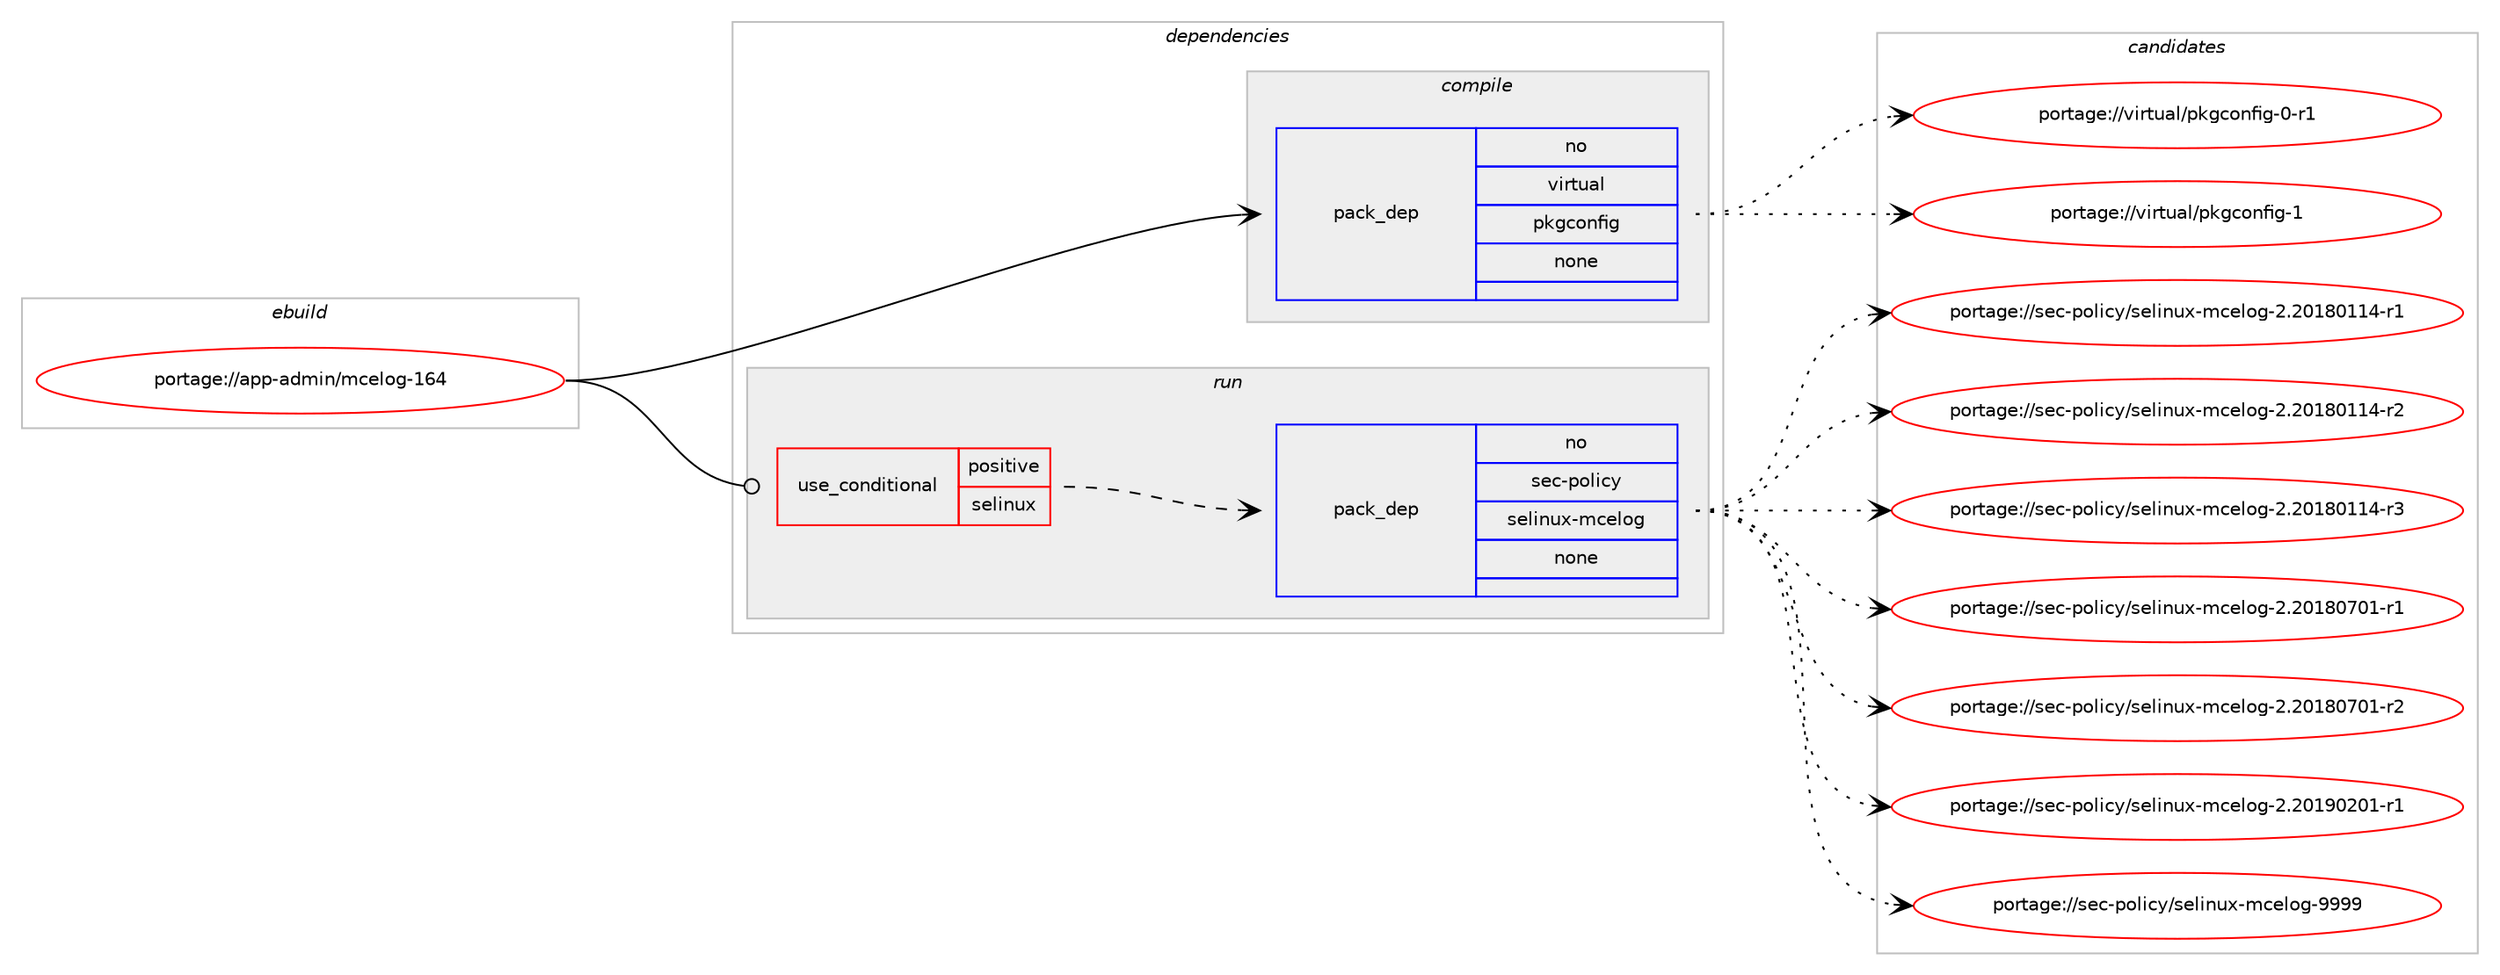 digraph prolog {

# *************
# Graph options
# *************

newrank=true;
concentrate=true;
compound=true;
graph [rankdir=LR,fontname=Helvetica,fontsize=10,ranksep=1.5];#, ranksep=2.5, nodesep=0.2];
edge  [arrowhead=vee];
node  [fontname=Helvetica,fontsize=10];

# **********
# The ebuild
# **********

subgraph cluster_leftcol {
color=gray;
label=<<i>ebuild</i>>;
id [label="portage://app-admin/mcelog-164", color=red, width=4, href="../app-admin/mcelog-164.svg"];
}

# ****************
# The dependencies
# ****************

subgraph cluster_midcol {
color=gray;
label=<<i>dependencies</i>>;
subgraph cluster_compile {
fillcolor="#eeeeee";
style=filled;
label=<<i>compile</i>>;
subgraph pack2877 {
dependency3662 [label=<<TABLE BORDER="0" CELLBORDER="1" CELLSPACING="0" CELLPADDING="4" WIDTH="220"><TR><TD ROWSPAN="6" CELLPADDING="30">pack_dep</TD></TR><TR><TD WIDTH="110">no</TD></TR><TR><TD>virtual</TD></TR><TR><TD>pkgconfig</TD></TR><TR><TD>none</TD></TR><TR><TD></TD></TR></TABLE>>, shape=none, color=blue];
}
id:e -> dependency3662:w [weight=20,style="solid",arrowhead="vee"];
}
subgraph cluster_compileandrun {
fillcolor="#eeeeee";
style=filled;
label=<<i>compile and run</i>>;
}
subgraph cluster_run {
fillcolor="#eeeeee";
style=filled;
label=<<i>run</i>>;
subgraph cond712 {
dependency3663 [label=<<TABLE BORDER="0" CELLBORDER="1" CELLSPACING="0" CELLPADDING="4"><TR><TD ROWSPAN="3" CELLPADDING="10">use_conditional</TD></TR><TR><TD>positive</TD></TR><TR><TD>selinux</TD></TR></TABLE>>, shape=none, color=red];
subgraph pack2878 {
dependency3664 [label=<<TABLE BORDER="0" CELLBORDER="1" CELLSPACING="0" CELLPADDING="4" WIDTH="220"><TR><TD ROWSPAN="6" CELLPADDING="30">pack_dep</TD></TR><TR><TD WIDTH="110">no</TD></TR><TR><TD>sec-policy</TD></TR><TR><TD>selinux-mcelog</TD></TR><TR><TD>none</TD></TR><TR><TD></TD></TR></TABLE>>, shape=none, color=blue];
}
dependency3663:e -> dependency3664:w [weight=20,style="dashed",arrowhead="vee"];
}
id:e -> dependency3663:w [weight=20,style="solid",arrowhead="odot"];
}
}

# **************
# The candidates
# **************

subgraph cluster_choices {
rank=same;
color=gray;
label=<<i>candidates</i>>;

subgraph choice2877 {
color=black;
nodesep=1;
choiceportage11810511411611797108471121071039911111010210510345484511449 [label="portage://virtual/pkgconfig-0-r1", color=red, width=4,href="../virtual/pkgconfig-0-r1.svg"];
choiceportage1181051141161179710847112107103991111101021051034549 [label="portage://virtual/pkgconfig-1", color=red, width=4,href="../virtual/pkgconfig-1.svg"];
dependency3662:e -> choiceportage11810511411611797108471121071039911111010210510345484511449:w [style=dotted,weight="100"];
dependency3662:e -> choiceportage1181051141161179710847112107103991111101021051034549:w [style=dotted,weight="100"];
}
subgraph choice2878 {
color=black;
nodesep=1;
choiceportage11510199451121111081059912147115101108105110117120451099910110811110345504650484956484949524511449 [label="portage://sec-policy/selinux-mcelog-2.20180114-r1", color=red, width=4,href="../sec-policy/selinux-mcelog-2.20180114-r1.svg"];
choiceportage11510199451121111081059912147115101108105110117120451099910110811110345504650484956484949524511450 [label="portage://sec-policy/selinux-mcelog-2.20180114-r2", color=red, width=4,href="../sec-policy/selinux-mcelog-2.20180114-r2.svg"];
choiceportage11510199451121111081059912147115101108105110117120451099910110811110345504650484956484949524511451 [label="portage://sec-policy/selinux-mcelog-2.20180114-r3", color=red, width=4,href="../sec-policy/selinux-mcelog-2.20180114-r3.svg"];
choiceportage11510199451121111081059912147115101108105110117120451099910110811110345504650484956485548494511449 [label="portage://sec-policy/selinux-mcelog-2.20180701-r1", color=red, width=4,href="../sec-policy/selinux-mcelog-2.20180701-r1.svg"];
choiceportage11510199451121111081059912147115101108105110117120451099910110811110345504650484956485548494511450 [label="portage://sec-policy/selinux-mcelog-2.20180701-r2", color=red, width=4,href="../sec-policy/selinux-mcelog-2.20180701-r2.svg"];
choiceportage11510199451121111081059912147115101108105110117120451099910110811110345504650484957485048494511449 [label="portage://sec-policy/selinux-mcelog-2.20190201-r1", color=red, width=4,href="../sec-policy/selinux-mcelog-2.20190201-r1.svg"];
choiceportage1151019945112111108105991214711510110810511011712045109991011081111034557575757 [label="portage://sec-policy/selinux-mcelog-9999", color=red, width=4,href="../sec-policy/selinux-mcelog-9999.svg"];
dependency3664:e -> choiceportage11510199451121111081059912147115101108105110117120451099910110811110345504650484956484949524511449:w [style=dotted,weight="100"];
dependency3664:e -> choiceportage11510199451121111081059912147115101108105110117120451099910110811110345504650484956484949524511450:w [style=dotted,weight="100"];
dependency3664:e -> choiceportage11510199451121111081059912147115101108105110117120451099910110811110345504650484956484949524511451:w [style=dotted,weight="100"];
dependency3664:e -> choiceportage11510199451121111081059912147115101108105110117120451099910110811110345504650484956485548494511449:w [style=dotted,weight="100"];
dependency3664:e -> choiceportage11510199451121111081059912147115101108105110117120451099910110811110345504650484956485548494511450:w [style=dotted,weight="100"];
dependency3664:e -> choiceportage11510199451121111081059912147115101108105110117120451099910110811110345504650484957485048494511449:w [style=dotted,weight="100"];
dependency3664:e -> choiceportage1151019945112111108105991214711510110810511011712045109991011081111034557575757:w [style=dotted,weight="100"];
}
}

}
